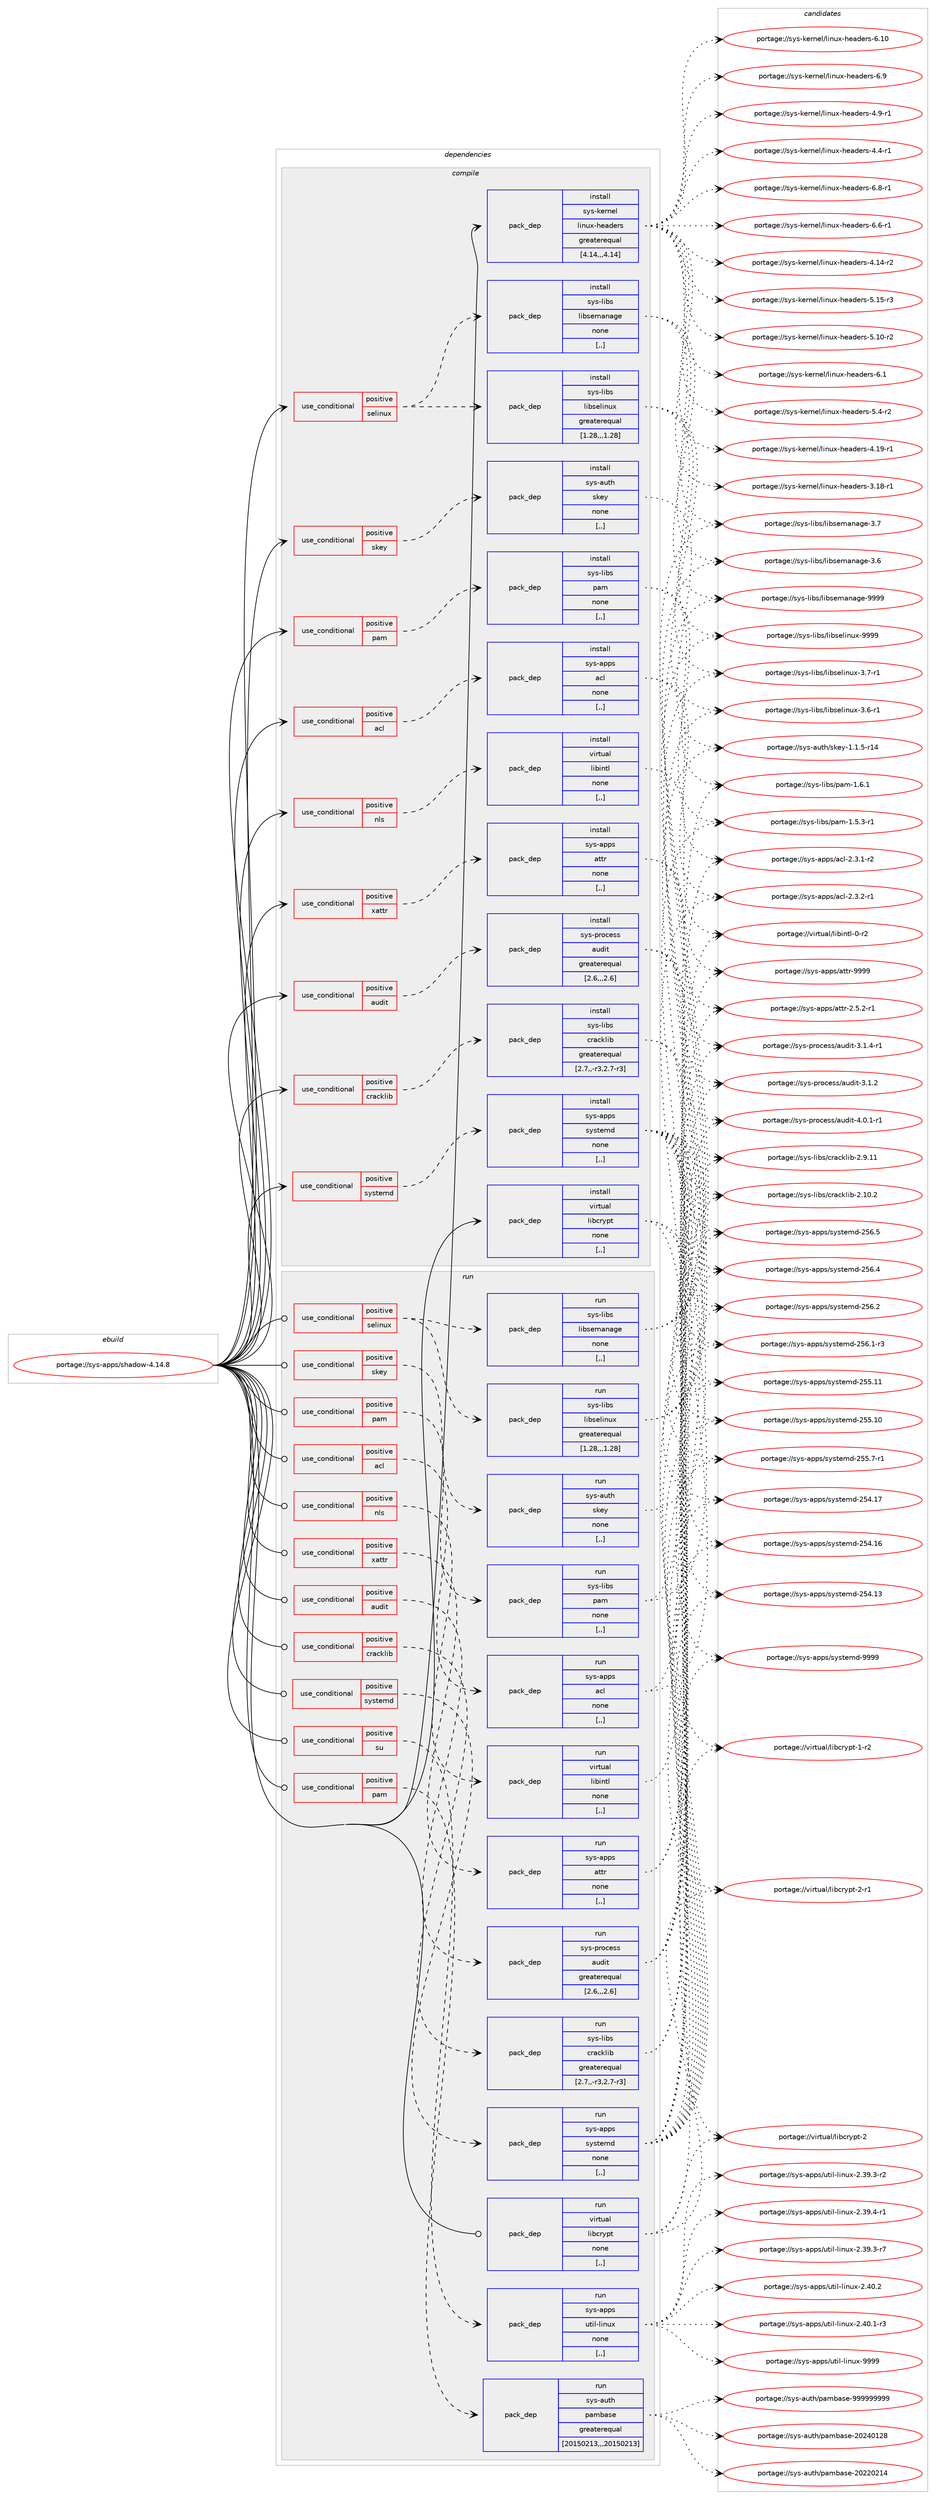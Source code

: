 digraph prolog {

# *************
# Graph options
# *************

newrank=true;
concentrate=true;
compound=true;
graph [rankdir=LR,fontname=Helvetica,fontsize=10,ranksep=1.5];#, ranksep=2.5, nodesep=0.2];
edge  [arrowhead=vee];
node  [fontname=Helvetica,fontsize=10];

# **********
# The ebuild
# **********

subgraph cluster_leftcol {
color=gray;
label=<<i>ebuild</i>>;
id [label="portage://sys-apps/shadow-4.14.8", color=red, width=4, href="../sys-apps/shadow-4.14.8.svg"];
}

# ****************
# The dependencies
# ****************

subgraph cluster_midcol {
color=gray;
label=<<i>dependencies</i>>;
subgraph cluster_compile {
fillcolor="#eeeeee";
style=filled;
label=<<i>compile</i>>;
subgraph cond7159 {
dependency19027 [label=<<TABLE BORDER="0" CELLBORDER="1" CELLSPACING="0" CELLPADDING="4"><TR><TD ROWSPAN="3" CELLPADDING="10">use_conditional</TD></TR><TR><TD>positive</TD></TR><TR><TD>acl</TD></TR></TABLE>>, shape=none, color=red];
subgraph pack11805 {
dependency19028 [label=<<TABLE BORDER="0" CELLBORDER="1" CELLSPACING="0" CELLPADDING="4" WIDTH="220"><TR><TD ROWSPAN="6" CELLPADDING="30">pack_dep</TD></TR><TR><TD WIDTH="110">install</TD></TR><TR><TD>sys-apps</TD></TR><TR><TD>acl</TD></TR><TR><TD>none</TD></TR><TR><TD>[,,]</TD></TR></TABLE>>, shape=none, color=blue];
}
dependency19027:e -> dependency19028:w [weight=20,style="dashed",arrowhead="vee"];
}
id:e -> dependency19027:w [weight=20,style="solid",arrowhead="vee"];
subgraph cond7160 {
dependency19029 [label=<<TABLE BORDER="0" CELLBORDER="1" CELLSPACING="0" CELLPADDING="4"><TR><TD ROWSPAN="3" CELLPADDING="10">use_conditional</TD></TR><TR><TD>positive</TD></TR><TR><TD>audit</TD></TR></TABLE>>, shape=none, color=red];
subgraph pack11806 {
dependency19030 [label=<<TABLE BORDER="0" CELLBORDER="1" CELLSPACING="0" CELLPADDING="4" WIDTH="220"><TR><TD ROWSPAN="6" CELLPADDING="30">pack_dep</TD></TR><TR><TD WIDTH="110">install</TD></TR><TR><TD>sys-process</TD></TR><TR><TD>audit</TD></TR><TR><TD>greaterequal</TD></TR><TR><TD>[2.6,,,2.6]</TD></TR></TABLE>>, shape=none, color=blue];
}
dependency19029:e -> dependency19030:w [weight=20,style="dashed",arrowhead="vee"];
}
id:e -> dependency19029:w [weight=20,style="solid",arrowhead="vee"];
subgraph cond7161 {
dependency19031 [label=<<TABLE BORDER="0" CELLBORDER="1" CELLSPACING="0" CELLPADDING="4"><TR><TD ROWSPAN="3" CELLPADDING="10">use_conditional</TD></TR><TR><TD>positive</TD></TR><TR><TD>cracklib</TD></TR></TABLE>>, shape=none, color=red];
subgraph pack11807 {
dependency19032 [label=<<TABLE BORDER="0" CELLBORDER="1" CELLSPACING="0" CELLPADDING="4" WIDTH="220"><TR><TD ROWSPAN="6" CELLPADDING="30">pack_dep</TD></TR><TR><TD WIDTH="110">install</TD></TR><TR><TD>sys-libs</TD></TR><TR><TD>cracklib</TD></TR><TR><TD>greaterequal</TD></TR><TR><TD>[2.7,,-r3,2.7-r3]</TD></TR></TABLE>>, shape=none, color=blue];
}
dependency19031:e -> dependency19032:w [weight=20,style="dashed",arrowhead="vee"];
}
id:e -> dependency19031:w [weight=20,style="solid",arrowhead="vee"];
subgraph cond7162 {
dependency19033 [label=<<TABLE BORDER="0" CELLBORDER="1" CELLSPACING="0" CELLPADDING="4"><TR><TD ROWSPAN="3" CELLPADDING="10">use_conditional</TD></TR><TR><TD>positive</TD></TR><TR><TD>nls</TD></TR></TABLE>>, shape=none, color=red];
subgraph pack11808 {
dependency19034 [label=<<TABLE BORDER="0" CELLBORDER="1" CELLSPACING="0" CELLPADDING="4" WIDTH="220"><TR><TD ROWSPAN="6" CELLPADDING="30">pack_dep</TD></TR><TR><TD WIDTH="110">install</TD></TR><TR><TD>virtual</TD></TR><TR><TD>libintl</TD></TR><TR><TD>none</TD></TR><TR><TD>[,,]</TD></TR></TABLE>>, shape=none, color=blue];
}
dependency19033:e -> dependency19034:w [weight=20,style="dashed",arrowhead="vee"];
}
id:e -> dependency19033:w [weight=20,style="solid",arrowhead="vee"];
subgraph cond7163 {
dependency19035 [label=<<TABLE BORDER="0" CELLBORDER="1" CELLSPACING="0" CELLPADDING="4"><TR><TD ROWSPAN="3" CELLPADDING="10">use_conditional</TD></TR><TR><TD>positive</TD></TR><TR><TD>pam</TD></TR></TABLE>>, shape=none, color=red];
subgraph pack11809 {
dependency19036 [label=<<TABLE BORDER="0" CELLBORDER="1" CELLSPACING="0" CELLPADDING="4" WIDTH="220"><TR><TD ROWSPAN="6" CELLPADDING="30">pack_dep</TD></TR><TR><TD WIDTH="110">install</TD></TR><TR><TD>sys-libs</TD></TR><TR><TD>pam</TD></TR><TR><TD>none</TD></TR><TR><TD>[,,]</TD></TR></TABLE>>, shape=none, color=blue];
}
dependency19035:e -> dependency19036:w [weight=20,style="dashed",arrowhead="vee"];
}
id:e -> dependency19035:w [weight=20,style="solid",arrowhead="vee"];
subgraph cond7164 {
dependency19037 [label=<<TABLE BORDER="0" CELLBORDER="1" CELLSPACING="0" CELLPADDING="4"><TR><TD ROWSPAN="3" CELLPADDING="10">use_conditional</TD></TR><TR><TD>positive</TD></TR><TR><TD>selinux</TD></TR></TABLE>>, shape=none, color=red];
subgraph pack11810 {
dependency19038 [label=<<TABLE BORDER="0" CELLBORDER="1" CELLSPACING="0" CELLPADDING="4" WIDTH="220"><TR><TD ROWSPAN="6" CELLPADDING="30">pack_dep</TD></TR><TR><TD WIDTH="110">install</TD></TR><TR><TD>sys-libs</TD></TR><TR><TD>libselinux</TD></TR><TR><TD>greaterequal</TD></TR><TR><TD>[1.28,,,1.28]</TD></TR></TABLE>>, shape=none, color=blue];
}
dependency19037:e -> dependency19038:w [weight=20,style="dashed",arrowhead="vee"];
subgraph pack11811 {
dependency19039 [label=<<TABLE BORDER="0" CELLBORDER="1" CELLSPACING="0" CELLPADDING="4" WIDTH="220"><TR><TD ROWSPAN="6" CELLPADDING="30">pack_dep</TD></TR><TR><TD WIDTH="110">install</TD></TR><TR><TD>sys-libs</TD></TR><TR><TD>libsemanage</TD></TR><TR><TD>none</TD></TR><TR><TD>[,,]</TD></TR></TABLE>>, shape=none, color=blue];
}
dependency19037:e -> dependency19039:w [weight=20,style="dashed",arrowhead="vee"];
}
id:e -> dependency19037:w [weight=20,style="solid",arrowhead="vee"];
subgraph cond7165 {
dependency19040 [label=<<TABLE BORDER="0" CELLBORDER="1" CELLSPACING="0" CELLPADDING="4"><TR><TD ROWSPAN="3" CELLPADDING="10">use_conditional</TD></TR><TR><TD>positive</TD></TR><TR><TD>skey</TD></TR></TABLE>>, shape=none, color=red];
subgraph pack11812 {
dependency19041 [label=<<TABLE BORDER="0" CELLBORDER="1" CELLSPACING="0" CELLPADDING="4" WIDTH="220"><TR><TD ROWSPAN="6" CELLPADDING="30">pack_dep</TD></TR><TR><TD WIDTH="110">install</TD></TR><TR><TD>sys-auth</TD></TR><TR><TD>skey</TD></TR><TR><TD>none</TD></TR><TR><TD>[,,]</TD></TR></TABLE>>, shape=none, color=blue];
}
dependency19040:e -> dependency19041:w [weight=20,style="dashed",arrowhead="vee"];
}
id:e -> dependency19040:w [weight=20,style="solid",arrowhead="vee"];
subgraph cond7166 {
dependency19042 [label=<<TABLE BORDER="0" CELLBORDER="1" CELLSPACING="0" CELLPADDING="4"><TR><TD ROWSPAN="3" CELLPADDING="10">use_conditional</TD></TR><TR><TD>positive</TD></TR><TR><TD>systemd</TD></TR></TABLE>>, shape=none, color=red];
subgraph pack11813 {
dependency19043 [label=<<TABLE BORDER="0" CELLBORDER="1" CELLSPACING="0" CELLPADDING="4" WIDTH="220"><TR><TD ROWSPAN="6" CELLPADDING="30">pack_dep</TD></TR><TR><TD WIDTH="110">install</TD></TR><TR><TD>sys-apps</TD></TR><TR><TD>systemd</TD></TR><TR><TD>none</TD></TR><TR><TD>[,,]</TD></TR></TABLE>>, shape=none, color=blue];
}
dependency19042:e -> dependency19043:w [weight=20,style="dashed",arrowhead="vee"];
}
id:e -> dependency19042:w [weight=20,style="solid",arrowhead="vee"];
subgraph cond7167 {
dependency19044 [label=<<TABLE BORDER="0" CELLBORDER="1" CELLSPACING="0" CELLPADDING="4"><TR><TD ROWSPAN="3" CELLPADDING="10">use_conditional</TD></TR><TR><TD>positive</TD></TR><TR><TD>xattr</TD></TR></TABLE>>, shape=none, color=red];
subgraph pack11814 {
dependency19045 [label=<<TABLE BORDER="0" CELLBORDER="1" CELLSPACING="0" CELLPADDING="4" WIDTH="220"><TR><TD ROWSPAN="6" CELLPADDING="30">pack_dep</TD></TR><TR><TD WIDTH="110">install</TD></TR><TR><TD>sys-apps</TD></TR><TR><TD>attr</TD></TR><TR><TD>none</TD></TR><TR><TD>[,,]</TD></TR></TABLE>>, shape=none, color=blue];
}
dependency19044:e -> dependency19045:w [weight=20,style="dashed",arrowhead="vee"];
}
id:e -> dependency19044:w [weight=20,style="solid",arrowhead="vee"];
subgraph pack11815 {
dependency19046 [label=<<TABLE BORDER="0" CELLBORDER="1" CELLSPACING="0" CELLPADDING="4" WIDTH="220"><TR><TD ROWSPAN="6" CELLPADDING="30">pack_dep</TD></TR><TR><TD WIDTH="110">install</TD></TR><TR><TD>sys-kernel</TD></TR><TR><TD>linux-headers</TD></TR><TR><TD>greaterequal</TD></TR><TR><TD>[4.14,,,4.14]</TD></TR></TABLE>>, shape=none, color=blue];
}
id:e -> dependency19046:w [weight=20,style="solid",arrowhead="vee"];
subgraph pack11816 {
dependency19047 [label=<<TABLE BORDER="0" CELLBORDER="1" CELLSPACING="0" CELLPADDING="4" WIDTH="220"><TR><TD ROWSPAN="6" CELLPADDING="30">pack_dep</TD></TR><TR><TD WIDTH="110">install</TD></TR><TR><TD>virtual</TD></TR><TR><TD>libcrypt</TD></TR><TR><TD>none</TD></TR><TR><TD>[,,]</TD></TR></TABLE>>, shape=none, color=blue];
}
id:e -> dependency19047:w [weight=20,style="solid",arrowhead="vee"];
}
subgraph cluster_compileandrun {
fillcolor="#eeeeee";
style=filled;
label=<<i>compile and run</i>>;
}
subgraph cluster_run {
fillcolor="#eeeeee";
style=filled;
label=<<i>run</i>>;
subgraph cond7168 {
dependency19048 [label=<<TABLE BORDER="0" CELLBORDER="1" CELLSPACING="0" CELLPADDING="4"><TR><TD ROWSPAN="3" CELLPADDING="10">use_conditional</TD></TR><TR><TD>positive</TD></TR><TR><TD>acl</TD></TR></TABLE>>, shape=none, color=red];
subgraph pack11817 {
dependency19049 [label=<<TABLE BORDER="0" CELLBORDER="1" CELLSPACING="0" CELLPADDING="4" WIDTH="220"><TR><TD ROWSPAN="6" CELLPADDING="30">pack_dep</TD></TR><TR><TD WIDTH="110">run</TD></TR><TR><TD>sys-apps</TD></TR><TR><TD>acl</TD></TR><TR><TD>none</TD></TR><TR><TD>[,,]</TD></TR></TABLE>>, shape=none, color=blue];
}
dependency19048:e -> dependency19049:w [weight=20,style="dashed",arrowhead="vee"];
}
id:e -> dependency19048:w [weight=20,style="solid",arrowhead="odot"];
subgraph cond7169 {
dependency19050 [label=<<TABLE BORDER="0" CELLBORDER="1" CELLSPACING="0" CELLPADDING="4"><TR><TD ROWSPAN="3" CELLPADDING="10">use_conditional</TD></TR><TR><TD>positive</TD></TR><TR><TD>audit</TD></TR></TABLE>>, shape=none, color=red];
subgraph pack11818 {
dependency19051 [label=<<TABLE BORDER="0" CELLBORDER="1" CELLSPACING="0" CELLPADDING="4" WIDTH="220"><TR><TD ROWSPAN="6" CELLPADDING="30">pack_dep</TD></TR><TR><TD WIDTH="110">run</TD></TR><TR><TD>sys-process</TD></TR><TR><TD>audit</TD></TR><TR><TD>greaterequal</TD></TR><TR><TD>[2.6,,,2.6]</TD></TR></TABLE>>, shape=none, color=blue];
}
dependency19050:e -> dependency19051:w [weight=20,style="dashed",arrowhead="vee"];
}
id:e -> dependency19050:w [weight=20,style="solid",arrowhead="odot"];
subgraph cond7170 {
dependency19052 [label=<<TABLE BORDER="0" CELLBORDER="1" CELLSPACING="0" CELLPADDING="4"><TR><TD ROWSPAN="3" CELLPADDING="10">use_conditional</TD></TR><TR><TD>positive</TD></TR><TR><TD>cracklib</TD></TR></TABLE>>, shape=none, color=red];
subgraph pack11819 {
dependency19053 [label=<<TABLE BORDER="0" CELLBORDER="1" CELLSPACING="0" CELLPADDING="4" WIDTH="220"><TR><TD ROWSPAN="6" CELLPADDING="30">pack_dep</TD></TR><TR><TD WIDTH="110">run</TD></TR><TR><TD>sys-libs</TD></TR><TR><TD>cracklib</TD></TR><TR><TD>greaterequal</TD></TR><TR><TD>[2.7,,-r3,2.7-r3]</TD></TR></TABLE>>, shape=none, color=blue];
}
dependency19052:e -> dependency19053:w [weight=20,style="dashed",arrowhead="vee"];
}
id:e -> dependency19052:w [weight=20,style="solid",arrowhead="odot"];
subgraph cond7171 {
dependency19054 [label=<<TABLE BORDER="0" CELLBORDER="1" CELLSPACING="0" CELLPADDING="4"><TR><TD ROWSPAN="3" CELLPADDING="10">use_conditional</TD></TR><TR><TD>positive</TD></TR><TR><TD>nls</TD></TR></TABLE>>, shape=none, color=red];
subgraph pack11820 {
dependency19055 [label=<<TABLE BORDER="0" CELLBORDER="1" CELLSPACING="0" CELLPADDING="4" WIDTH="220"><TR><TD ROWSPAN="6" CELLPADDING="30">pack_dep</TD></TR><TR><TD WIDTH="110">run</TD></TR><TR><TD>virtual</TD></TR><TR><TD>libintl</TD></TR><TR><TD>none</TD></TR><TR><TD>[,,]</TD></TR></TABLE>>, shape=none, color=blue];
}
dependency19054:e -> dependency19055:w [weight=20,style="dashed",arrowhead="vee"];
}
id:e -> dependency19054:w [weight=20,style="solid",arrowhead="odot"];
subgraph cond7172 {
dependency19056 [label=<<TABLE BORDER="0" CELLBORDER="1" CELLSPACING="0" CELLPADDING="4"><TR><TD ROWSPAN="3" CELLPADDING="10">use_conditional</TD></TR><TR><TD>positive</TD></TR><TR><TD>pam</TD></TR></TABLE>>, shape=none, color=red];
subgraph pack11821 {
dependency19057 [label=<<TABLE BORDER="0" CELLBORDER="1" CELLSPACING="0" CELLPADDING="4" WIDTH="220"><TR><TD ROWSPAN="6" CELLPADDING="30">pack_dep</TD></TR><TR><TD WIDTH="110">run</TD></TR><TR><TD>sys-auth</TD></TR><TR><TD>pambase</TD></TR><TR><TD>greaterequal</TD></TR><TR><TD>[20150213,,,20150213]</TD></TR></TABLE>>, shape=none, color=blue];
}
dependency19056:e -> dependency19057:w [weight=20,style="dashed",arrowhead="vee"];
}
id:e -> dependency19056:w [weight=20,style="solid",arrowhead="odot"];
subgraph cond7173 {
dependency19058 [label=<<TABLE BORDER="0" CELLBORDER="1" CELLSPACING="0" CELLPADDING="4"><TR><TD ROWSPAN="3" CELLPADDING="10">use_conditional</TD></TR><TR><TD>positive</TD></TR><TR><TD>pam</TD></TR></TABLE>>, shape=none, color=red];
subgraph pack11822 {
dependency19059 [label=<<TABLE BORDER="0" CELLBORDER="1" CELLSPACING="0" CELLPADDING="4" WIDTH="220"><TR><TD ROWSPAN="6" CELLPADDING="30">pack_dep</TD></TR><TR><TD WIDTH="110">run</TD></TR><TR><TD>sys-libs</TD></TR><TR><TD>pam</TD></TR><TR><TD>none</TD></TR><TR><TD>[,,]</TD></TR></TABLE>>, shape=none, color=blue];
}
dependency19058:e -> dependency19059:w [weight=20,style="dashed",arrowhead="vee"];
}
id:e -> dependency19058:w [weight=20,style="solid",arrowhead="odot"];
subgraph cond7174 {
dependency19060 [label=<<TABLE BORDER="0" CELLBORDER="1" CELLSPACING="0" CELLPADDING="4"><TR><TD ROWSPAN="3" CELLPADDING="10">use_conditional</TD></TR><TR><TD>positive</TD></TR><TR><TD>selinux</TD></TR></TABLE>>, shape=none, color=red];
subgraph pack11823 {
dependency19061 [label=<<TABLE BORDER="0" CELLBORDER="1" CELLSPACING="0" CELLPADDING="4" WIDTH="220"><TR><TD ROWSPAN="6" CELLPADDING="30">pack_dep</TD></TR><TR><TD WIDTH="110">run</TD></TR><TR><TD>sys-libs</TD></TR><TR><TD>libselinux</TD></TR><TR><TD>greaterequal</TD></TR><TR><TD>[1.28,,,1.28]</TD></TR></TABLE>>, shape=none, color=blue];
}
dependency19060:e -> dependency19061:w [weight=20,style="dashed",arrowhead="vee"];
subgraph pack11824 {
dependency19062 [label=<<TABLE BORDER="0" CELLBORDER="1" CELLSPACING="0" CELLPADDING="4" WIDTH="220"><TR><TD ROWSPAN="6" CELLPADDING="30">pack_dep</TD></TR><TR><TD WIDTH="110">run</TD></TR><TR><TD>sys-libs</TD></TR><TR><TD>libsemanage</TD></TR><TR><TD>none</TD></TR><TR><TD>[,,]</TD></TR></TABLE>>, shape=none, color=blue];
}
dependency19060:e -> dependency19062:w [weight=20,style="dashed",arrowhead="vee"];
}
id:e -> dependency19060:w [weight=20,style="solid",arrowhead="odot"];
subgraph cond7175 {
dependency19063 [label=<<TABLE BORDER="0" CELLBORDER="1" CELLSPACING="0" CELLPADDING="4"><TR><TD ROWSPAN="3" CELLPADDING="10">use_conditional</TD></TR><TR><TD>positive</TD></TR><TR><TD>skey</TD></TR></TABLE>>, shape=none, color=red];
subgraph pack11825 {
dependency19064 [label=<<TABLE BORDER="0" CELLBORDER="1" CELLSPACING="0" CELLPADDING="4" WIDTH="220"><TR><TD ROWSPAN="6" CELLPADDING="30">pack_dep</TD></TR><TR><TD WIDTH="110">run</TD></TR><TR><TD>sys-auth</TD></TR><TR><TD>skey</TD></TR><TR><TD>none</TD></TR><TR><TD>[,,]</TD></TR></TABLE>>, shape=none, color=blue];
}
dependency19063:e -> dependency19064:w [weight=20,style="dashed",arrowhead="vee"];
}
id:e -> dependency19063:w [weight=20,style="solid",arrowhead="odot"];
subgraph cond7176 {
dependency19065 [label=<<TABLE BORDER="0" CELLBORDER="1" CELLSPACING="0" CELLPADDING="4"><TR><TD ROWSPAN="3" CELLPADDING="10">use_conditional</TD></TR><TR><TD>positive</TD></TR><TR><TD>su</TD></TR></TABLE>>, shape=none, color=red];
subgraph pack11826 {
dependency19066 [label=<<TABLE BORDER="0" CELLBORDER="1" CELLSPACING="0" CELLPADDING="4" WIDTH="220"><TR><TD ROWSPAN="6" CELLPADDING="30">pack_dep</TD></TR><TR><TD WIDTH="110">run</TD></TR><TR><TD>sys-apps</TD></TR><TR><TD>util-linux</TD></TR><TR><TD>none</TD></TR><TR><TD>[,,]</TD></TR></TABLE>>, shape=none, color=blue];
}
dependency19065:e -> dependency19066:w [weight=20,style="dashed",arrowhead="vee"];
}
id:e -> dependency19065:w [weight=20,style="solid",arrowhead="odot"];
subgraph cond7177 {
dependency19067 [label=<<TABLE BORDER="0" CELLBORDER="1" CELLSPACING="0" CELLPADDING="4"><TR><TD ROWSPAN="3" CELLPADDING="10">use_conditional</TD></TR><TR><TD>positive</TD></TR><TR><TD>systemd</TD></TR></TABLE>>, shape=none, color=red];
subgraph pack11827 {
dependency19068 [label=<<TABLE BORDER="0" CELLBORDER="1" CELLSPACING="0" CELLPADDING="4" WIDTH="220"><TR><TD ROWSPAN="6" CELLPADDING="30">pack_dep</TD></TR><TR><TD WIDTH="110">run</TD></TR><TR><TD>sys-apps</TD></TR><TR><TD>systemd</TD></TR><TR><TD>none</TD></TR><TR><TD>[,,]</TD></TR></TABLE>>, shape=none, color=blue];
}
dependency19067:e -> dependency19068:w [weight=20,style="dashed",arrowhead="vee"];
}
id:e -> dependency19067:w [weight=20,style="solid",arrowhead="odot"];
subgraph cond7178 {
dependency19069 [label=<<TABLE BORDER="0" CELLBORDER="1" CELLSPACING="0" CELLPADDING="4"><TR><TD ROWSPAN="3" CELLPADDING="10">use_conditional</TD></TR><TR><TD>positive</TD></TR><TR><TD>xattr</TD></TR></TABLE>>, shape=none, color=red];
subgraph pack11828 {
dependency19070 [label=<<TABLE BORDER="0" CELLBORDER="1" CELLSPACING="0" CELLPADDING="4" WIDTH="220"><TR><TD ROWSPAN="6" CELLPADDING="30">pack_dep</TD></TR><TR><TD WIDTH="110">run</TD></TR><TR><TD>sys-apps</TD></TR><TR><TD>attr</TD></TR><TR><TD>none</TD></TR><TR><TD>[,,]</TD></TR></TABLE>>, shape=none, color=blue];
}
dependency19069:e -> dependency19070:w [weight=20,style="dashed",arrowhead="vee"];
}
id:e -> dependency19069:w [weight=20,style="solid",arrowhead="odot"];
subgraph pack11829 {
dependency19071 [label=<<TABLE BORDER="0" CELLBORDER="1" CELLSPACING="0" CELLPADDING="4" WIDTH="220"><TR><TD ROWSPAN="6" CELLPADDING="30">pack_dep</TD></TR><TR><TD WIDTH="110">run</TD></TR><TR><TD>virtual</TD></TR><TR><TD>libcrypt</TD></TR><TR><TD>none</TD></TR><TR><TD>[,,]</TD></TR></TABLE>>, shape=none, color=blue];
}
id:e -> dependency19071:w [weight=20,style="solid",arrowhead="odot"];
}
}

# **************
# The candidates
# **************

subgraph cluster_choices {
rank=same;
color=gray;
label=<<i>candidates</i>>;

subgraph choice11805 {
color=black;
nodesep=1;
choice11512111545971121121154797991084550465146504511449 [label="portage://sys-apps/acl-2.3.2-r1", color=red, width=4,href="../sys-apps/acl-2.3.2-r1.svg"];
choice11512111545971121121154797991084550465146494511450 [label="portage://sys-apps/acl-2.3.1-r2", color=red, width=4,href="../sys-apps/acl-2.3.1-r2.svg"];
dependency19028:e -> choice11512111545971121121154797991084550465146504511449:w [style=dotted,weight="100"];
dependency19028:e -> choice11512111545971121121154797991084550465146494511450:w [style=dotted,weight="100"];
}
subgraph choice11806 {
color=black;
nodesep=1;
choice115121115451121141119910111511547971171001051164552464846494511449 [label="portage://sys-process/audit-4.0.1-r1", color=red, width=4,href="../sys-process/audit-4.0.1-r1.svg"];
choice115121115451121141119910111511547971171001051164551464946524511449 [label="portage://sys-process/audit-3.1.4-r1", color=red, width=4,href="../sys-process/audit-3.1.4-r1.svg"];
choice11512111545112114111991011151154797117100105116455146494650 [label="portage://sys-process/audit-3.1.2", color=red, width=4,href="../sys-process/audit-3.1.2.svg"];
dependency19030:e -> choice115121115451121141119910111511547971171001051164552464846494511449:w [style=dotted,weight="100"];
dependency19030:e -> choice115121115451121141119910111511547971171001051164551464946524511449:w [style=dotted,weight="100"];
dependency19030:e -> choice11512111545112114111991011151154797117100105116455146494650:w [style=dotted,weight="100"];
}
subgraph choice11807 {
color=black;
nodesep=1;
choice1151211154510810598115479911497991071081059845504649484650 [label="portage://sys-libs/cracklib-2.10.2", color=red, width=4,href="../sys-libs/cracklib-2.10.2.svg"];
choice1151211154510810598115479911497991071081059845504657464949 [label="portage://sys-libs/cracklib-2.9.11", color=red, width=4,href="../sys-libs/cracklib-2.9.11.svg"];
dependency19032:e -> choice1151211154510810598115479911497991071081059845504649484650:w [style=dotted,weight="100"];
dependency19032:e -> choice1151211154510810598115479911497991071081059845504657464949:w [style=dotted,weight="100"];
}
subgraph choice11808 {
color=black;
nodesep=1;
choice11810511411611797108471081059810511011610845484511450 [label="portage://virtual/libintl-0-r2", color=red, width=4,href="../virtual/libintl-0-r2.svg"];
dependency19034:e -> choice11810511411611797108471081059810511011610845484511450:w [style=dotted,weight="100"];
}
subgraph choice11809 {
color=black;
nodesep=1;
choice11512111545108105981154711297109454946544649 [label="portage://sys-libs/pam-1.6.1", color=red, width=4,href="../sys-libs/pam-1.6.1.svg"];
choice115121115451081059811547112971094549465346514511449 [label="portage://sys-libs/pam-1.5.3-r1", color=red, width=4,href="../sys-libs/pam-1.5.3-r1.svg"];
dependency19036:e -> choice11512111545108105981154711297109454946544649:w [style=dotted,weight="100"];
dependency19036:e -> choice115121115451081059811547112971094549465346514511449:w [style=dotted,weight="100"];
}
subgraph choice11810 {
color=black;
nodesep=1;
choice115121115451081059811547108105981151011081051101171204557575757 [label="portage://sys-libs/libselinux-9999", color=red, width=4,href="../sys-libs/libselinux-9999.svg"];
choice11512111545108105981154710810598115101108105110117120455146554511449 [label="portage://sys-libs/libselinux-3.7-r1", color=red, width=4,href="../sys-libs/libselinux-3.7-r1.svg"];
choice11512111545108105981154710810598115101108105110117120455146544511449 [label="portage://sys-libs/libselinux-3.6-r1", color=red, width=4,href="../sys-libs/libselinux-3.6-r1.svg"];
dependency19038:e -> choice115121115451081059811547108105981151011081051101171204557575757:w [style=dotted,weight="100"];
dependency19038:e -> choice11512111545108105981154710810598115101108105110117120455146554511449:w [style=dotted,weight="100"];
dependency19038:e -> choice11512111545108105981154710810598115101108105110117120455146544511449:w [style=dotted,weight="100"];
}
subgraph choice11811 {
color=black;
nodesep=1;
choice1151211154510810598115471081059811510110997110971031014557575757 [label="portage://sys-libs/libsemanage-9999", color=red, width=4,href="../sys-libs/libsemanage-9999.svg"];
choice11512111545108105981154710810598115101109971109710310145514655 [label="portage://sys-libs/libsemanage-3.7", color=red, width=4,href="../sys-libs/libsemanage-3.7.svg"];
choice11512111545108105981154710810598115101109971109710310145514654 [label="portage://sys-libs/libsemanage-3.6", color=red, width=4,href="../sys-libs/libsemanage-3.6.svg"];
dependency19039:e -> choice1151211154510810598115471081059811510110997110971031014557575757:w [style=dotted,weight="100"];
dependency19039:e -> choice11512111545108105981154710810598115101109971109710310145514655:w [style=dotted,weight="100"];
dependency19039:e -> choice11512111545108105981154710810598115101109971109710310145514654:w [style=dotted,weight="100"];
}
subgraph choice11812 {
color=black;
nodesep=1;
choice115121115459711711610447115107101121454946494653451144952 [label="portage://sys-auth/skey-1.1.5-r14", color=red, width=4,href="../sys-auth/skey-1.1.5-r14.svg"];
dependency19041:e -> choice115121115459711711610447115107101121454946494653451144952:w [style=dotted,weight="100"];
}
subgraph choice11813 {
color=black;
nodesep=1;
choice1151211154597112112115471151211151161011091004557575757 [label="portage://sys-apps/systemd-9999", color=red, width=4,href="../sys-apps/systemd-9999.svg"];
choice115121115459711211211547115121115116101109100455053544653 [label="portage://sys-apps/systemd-256.5", color=red, width=4,href="../sys-apps/systemd-256.5.svg"];
choice115121115459711211211547115121115116101109100455053544652 [label="portage://sys-apps/systemd-256.4", color=red, width=4,href="../sys-apps/systemd-256.4.svg"];
choice115121115459711211211547115121115116101109100455053544650 [label="portage://sys-apps/systemd-256.2", color=red, width=4,href="../sys-apps/systemd-256.2.svg"];
choice1151211154597112112115471151211151161011091004550535446494511451 [label="portage://sys-apps/systemd-256.1-r3", color=red, width=4,href="../sys-apps/systemd-256.1-r3.svg"];
choice11512111545971121121154711512111511610110910045505353464949 [label="portage://sys-apps/systemd-255.11", color=red, width=4,href="../sys-apps/systemd-255.11.svg"];
choice11512111545971121121154711512111511610110910045505353464948 [label="portage://sys-apps/systemd-255.10", color=red, width=4,href="../sys-apps/systemd-255.10.svg"];
choice1151211154597112112115471151211151161011091004550535346554511449 [label="portage://sys-apps/systemd-255.7-r1", color=red, width=4,href="../sys-apps/systemd-255.7-r1.svg"];
choice11512111545971121121154711512111511610110910045505352464955 [label="portage://sys-apps/systemd-254.17", color=red, width=4,href="../sys-apps/systemd-254.17.svg"];
choice11512111545971121121154711512111511610110910045505352464954 [label="portage://sys-apps/systemd-254.16", color=red, width=4,href="../sys-apps/systemd-254.16.svg"];
choice11512111545971121121154711512111511610110910045505352464951 [label="portage://sys-apps/systemd-254.13", color=red, width=4,href="../sys-apps/systemd-254.13.svg"];
dependency19043:e -> choice1151211154597112112115471151211151161011091004557575757:w [style=dotted,weight="100"];
dependency19043:e -> choice115121115459711211211547115121115116101109100455053544653:w [style=dotted,weight="100"];
dependency19043:e -> choice115121115459711211211547115121115116101109100455053544652:w [style=dotted,weight="100"];
dependency19043:e -> choice115121115459711211211547115121115116101109100455053544650:w [style=dotted,weight="100"];
dependency19043:e -> choice1151211154597112112115471151211151161011091004550535446494511451:w [style=dotted,weight="100"];
dependency19043:e -> choice11512111545971121121154711512111511610110910045505353464949:w [style=dotted,weight="100"];
dependency19043:e -> choice11512111545971121121154711512111511610110910045505353464948:w [style=dotted,weight="100"];
dependency19043:e -> choice1151211154597112112115471151211151161011091004550535346554511449:w [style=dotted,weight="100"];
dependency19043:e -> choice11512111545971121121154711512111511610110910045505352464955:w [style=dotted,weight="100"];
dependency19043:e -> choice11512111545971121121154711512111511610110910045505352464954:w [style=dotted,weight="100"];
dependency19043:e -> choice11512111545971121121154711512111511610110910045505352464951:w [style=dotted,weight="100"];
}
subgraph choice11814 {
color=black;
nodesep=1;
choice115121115459711211211547971161161144557575757 [label="portage://sys-apps/attr-9999", color=red, width=4,href="../sys-apps/attr-9999.svg"];
choice115121115459711211211547971161161144550465346504511449 [label="portage://sys-apps/attr-2.5.2-r1", color=red, width=4,href="../sys-apps/attr-2.5.2-r1.svg"];
dependency19045:e -> choice115121115459711211211547971161161144557575757:w [style=dotted,weight="100"];
dependency19045:e -> choice115121115459711211211547971161161144550465346504511449:w [style=dotted,weight="100"];
}
subgraph choice11815 {
color=black;
nodesep=1;
choice115121115451071011141101011084710810511011712045104101971001011141154554464948 [label="portage://sys-kernel/linux-headers-6.10", color=red, width=4,href="../sys-kernel/linux-headers-6.10.svg"];
choice1151211154510710111411010110847108105110117120451041019710010111411545544657 [label="portage://sys-kernel/linux-headers-6.9", color=red, width=4,href="../sys-kernel/linux-headers-6.9.svg"];
choice11512111545107101114110101108471081051101171204510410197100101114115455446564511449 [label="portage://sys-kernel/linux-headers-6.8-r1", color=red, width=4,href="../sys-kernel/linux-headers-6.8-r1.svg"];
choice11512111545107101114110101108471081051101171204510410197100101114115455446544511449 [label="portage://sys-kernel/linux-headers-6.6-r1", color=red, width=4,href="../sys-kernel/linux-headers-6.6-r1.svg"];
choice1151211154510710111411010110847108105110117120451041019710010111411545544649 [label="portage://sys-kernel/linux-headers-6.1", color=red, width=4,href="../sys-kernel/linux-headers-6.1.svg"];
choice1151211154510710111411010110847108105110117120451041019710010111411545534649534511451 [label="portage://sys-kernel/linux-headers-5.15-r3", color=red, width=4,href="../sys-kernel/linux-headers-5.15-r3.svg"];
choice1151211154510710111411010110847108105110117120451041019710010111411545534649484511450 [label="portage://sys-kernel/linux-headers-5.10-r2", color=red, width=4,href="../sys-kernel/linux-headers-5.10-r2.svg"];
choice11512111545107101114110101108471081051101171204510410197100101114115455346524511450 [label="portage://sys-kernel/linux-headers-5.4-r2", color=red, width=4,href="../sys-kernel/linux-headers-5.4-r2.svg"];
choice1151211154510710111411010110847108105110117120451041019710010111411545524649574511449 [label="portage://sys-kernel/linux-headers-4.19-r1", color=red, width=4,href="../sys-kernel/linux-headers-4.19-r1.svg"];
choice1151211154510710111411010110847108105110117120451041019710010111411545524649524511450 [label="portage://sys-kernel/linux-headers-4.14-r2", color=red, width=4,href="../sys-kernel/linux-headers-4.14-r2.svg"];
choice11512111545107101114110101108471081051101171204510410197100101114115455246574511449 [label="portage://sys-kernel/linux-headers-4.9-r1", color=red, width=4,href="../sys-kernel/linux-headers-4.9-r1.svg"];
choice11512111545107101114110101108471081051101171204510410197100101114115455246524511449 [label="portage://sys-kernel/linux-headers-4.4-r1", color=red, width=4,href="../sys-kernel/linux-headers-4.4-r1.svg"];
choice1151211154510710111411010110847108105110117120451041019710010111411545514649564511449 [label="portage://sys-kernel/linux-headers-3.18-r1", color=red, width=4,href="../sys-kernel/linux-headers-3.18-r1.svg"];
dependency19046:e -> choice115121115451071011141101011084710810511011712045104101971001011141154554464948:w [style=dotted,weight="100"];
dependency19046:e -> choice1151211154510710111411010110847108105110117120451041019710010111411545544657:w [style=dotted,weight="100"];
dependency19046:e -> choice11512111545107101114110101108471081051101171204510410197100101114115455446564511449:w [style=dotted,weight="100"];
dependency19046:e -> choice11512111545107101114110101108471081051101171204510410197100101114115455446544511449:w [style=dotted,weight="100"];
dependency19046:e -> choice1151211154510710111411010110847108105110117120451041019710010111411545544649:w [style=dotted,weight="100"];
dependency19046:e -> choice1151211154510710111411010110847108105110117120451041019710010111411545534649534511451:w [style=dotted,weight="100"];
dependency19046:e -> choice1151211154510710111411010110847108105110117120451041019710010111411545534649484511450:w [style=dotted,weight="100"];
dependency19046:e -> choice11512111545107101114110101108471081051101171204510410197100101114115455346524511450:w [style=dotted,weight="100"];
dependency19046:e -> choice1151211154510710111411010110847108105110117120451041019710010111411545524649574511449:w [style=dotted,weight="100"];
dependency19046:e -> choice1151211154510710111411010110847108105110117120451041019710010111411545524649524511450:w [style=dotted,weight="100"];
dependency19046:e -> choice11512111545107101114110101108471081051101171204510410197100101114115455246574511449:w [style=dotted,weight="100"];
dependency19046:e -> choice11512111545107101114110101108471081051101171204510410197100101114115455246524511449:w [style=dotted,weight="100"];
dependency19046:e -> choice1151211154510710111411010110847108105110117120451041019710010111411545514649564511449:w [style=dotted,weight="100"];
}
subgraph choice11816 {
color=black;
nodesep=1;
choice1181051141161179710847108105989911412111211645504511449 [label="portage://virtual/libcrypt-2-r1", color=red, width=4,href="../virtual/libcrypt-2-r1.svg"];
choice118105114116117971084710810598991141211121164550 [label="portage://virtual/libcrypt-2", color=red, width=4,href="../virtual/libcrypt-2.svg"];
choice1181051141161179710847108105989911412111211645494511450 [label="portage://virtual/libcrypt-1-r2", color=red, width=4,href="../virtual/libcrypt-1-r2.svg"];
dependency19047:e -> choice1181051141161179710847108105989911412111211645504511449:w [style=dotted,weight="100"];
dependency19047:e -> choice118105114116117971084710810598991141211121164550:w [style=dotted,weight="100"];
dependency19047:e -> choice1181051141161179710847108105989911412111211645494511450:w [style=dotted,weight="100"];
}
subgraph choice11817 {
color=black;
nodesep=1;
choice11512111545971121121154797991084550465146504511449 [label="portage://sys-apps/acl-2.3.2-r1", color=red, width=4,href="../sys-apps/acl-2.3.2-r1.svg"];
choice11512111545971121121154797991084550465146494511450 [label="portage://sys-apps/acl-2.3.1-r2", color=red, width=4,href="../sys-apps/acl-2.3.1-r2.svg"];
dependency19049:e -> choice11512111545971121121154797991084550465146504511449:w [style=dotted,weight="100"];
dependency19049:e -> choice11512111545971121121154797991084550465146494511450:w [style=dotted,weight="100"];
}
subgraph choice11818 {
color=black;
nodesep=1;
choice115121115451121141119910111511547971171001051164552464846494511449 [label="portage://sys-process/audit-4.0.1-r1", color=red, width=4,href="../sys-process/audit-4.0.1-r1.svg"];
choice115121115451121141119910111511547971171001051164551464946524511449 [label="portage://sys-process/audit-3.1.4-r1", color=red, width=4,href="../sys-process/audit-3.1.4-r1.svg"];
choice11512111545112114111991011151154797117100105116455146494650 [label="portage://sys-process/audit-3.1.2", color=red, width=4,href="../sys-process/audit-3.1.2.svg"];
dependency19051:e -> choice115121115451121141119910111511547971171001051164552464846494511449:w [style=dotted,weight="100"];
dependency19051:e -> choice115121115451121141119910111511547971171001051164551464946524511449:w [style=dotted,weight="100"];
dependency19051:e -> choice11512111545112114111991011151154797117100105116455146494650:w [style=dotted,weight="100"];
}
subgraph choice11819 {
color=black;
nodesep=1;
choice1151211154510810598115479911497991071081059845504649484650 [label="portage://sys-libs/cracklib-2.10.2", color=red, width=4,href="../sys-libs/cracklib-2.10.2.svg"];
choice1151211154510810598115479911497991071081059845504657464949 [label="portage://sys-libs/cracklib-2.9.11", color=red, width=4,href="../sys-libs/cracklib-2.9.11.svg"];
dependency19053:e -> choice1151211154510810598115479911497991071081059845504649484650:w [style=dotted,weight="100"];
dependency19053:e -> choice1151211154510810598115479911497991071081059845504657464949:w [style=dotted,weight="100"];
}
subgraph choice11820 {
color=black;
nodesep=1;
choice11810511411611797108471081059810511011610845484511450 [label="portage://virtual/libintl-0-r2", color=red, width=4,href="../virtual/libintl-0-r2.svg"];
dependency19055:e -> choice11810511411611797108471081059810511011610845484511450:w [style=dotted,weight="100"];
}
subgraph choice11821 {
color=black;
nodesep=1;
choice11512111545971171161044711297109989711510145575757575757575757 [label="portage://sys-auth/pambase-999999999", color=red, width=4,href="../sys-auth/pambase-999999999.svg"];
choice115121115459711711610447112971099897115101455048505248495056 [label="portage://sys-auth/pambase-20240128", color=red, width=4,href="../sys-auth/pambase-20240128.svg"];
choice115121115459711711610447112971099897115101455048505048504952 [label="portage://sys-auth/pambase-20220214", color=red, width=4,href="../sys-auth/pambase-20220214.svg"];
dependency19057:e -> choice11512111545971171161044711297109989711510145575757575757575757:w [style=dotted,weight="100"];
dependency19057:e -> choice115121115459711711610447112971099897115101455048505248495056:w [style=dotted,weight="100"];
dependency19057:e -> choice115121115459711711610447112971099897115101455048505048504952:w [style=dotted,weight="100"];
}
subgraph choice11822 {
color=black;
nodesep=1;
choice11512111545108105981154711297109454946544649 [label="portage://sys-libs/pam-1.6.1", color=red, width=4,href="../sys-libs/pam-1.6.1.svg"];
choice115121115451081059811547112971094549465346514511449 [label="portage://sys-libs/pam-1.5.3-r1", color=red, width=4,href="../sys-libs/pam-1.5.3-r1.svg"];
dependency19059:e -> choice11512111545108105981154711297109454946544649:w [style=dotted,weight="100"];
dependency19059:e -> choice115121115451081059811547112971094549465346514511449:w [style=dotted,weight="100"];
}
subgraph choice11823 {
color=black;
nodesep=1;
choice115121115451081059811547108105981151011081051101171204557575757 [label="portage://sys-libs/libselinux-9999", color=red, width=4,href="../sys-libs/libselinux-9999.svg"];
choice11512111545108105981154710810598115101108105110117120455146554511449 [label="portage://sys-libs/libselinux-3.7-r1", color=red, width=4,href="../sys-libs/libselinux-3.7-r1.svg"];
choice11512111545108105981154710810598115101108105110117120455146544511449 [label="portage://sys-libs/libselinux-3.6-r1", color=red, width=4,href="../sys-libs/libselinux-3.6-r1.svg"];
dependency19061:e -> choice115121115451081059811547108105981151011081051101171204557575757:w [style=dotted,weight="100"];
dependency19061:e -> choice11512111545108105981154710810598115101108105110117120455146554511449:w [style=dotted,weight="100"];
dependency19061:e -> choice11512111545108105981154710810598115101108105110117120455146544511449:w [style=dotted,weight="100"];
}
subgraph choice11824 {
color=black;
nodesep=1;
choice1151211154510810598115471081059811510110997110971031014557575757 [label="portage://sys-libs/libsemanage-9999", color=red, width=4,href="../sys-libs/libsemanage-9999.svg"];
choice11512111545108105981154710810598115101109971109710310145514655 [label="portage://sys-libs/libsemanage-3.7", color=red, width=4,href="../sys-libs/libsemanage-3.7.svg"];
choice11512111545108105981154710810598115101109971109710310145514654 [label="portage://sys-libs/libsemanage-3.6", color=red, width=4,href="../sys-libs/libsemanage-3.6.svg"];
dependency19062:e -> choice1151211154510810598115471081059811510110997110971031014557575757:w [style=dotted,weight="100"];
dependency19062:e -> choice11512111545108105981154710810598115101109971109710310145514655:w [style=dotted,weight="100"];
dependency19062:e -> choice11512111545108105981154710810598115101109971109710310145514654:w [style=dotted,weight="100"];
}
subgraph choice11825 {
color=black;
nodesep=1;
choice115121115459711711610447115107101121454946494653451144952 [label="portage://sys-auth/skey-1.1.5-r14", color=red, width=4,href="../sys-auth/skey-1.1.5-r14.svg"];
dependency19064:e -> choice115121115459711711610447115107101121454946494653451144952:w [style=dotted,weight="100"];
}
subgraph choice11826 {
color=black;
nodesep=1;
choice115121115459711211211547117116105108451081051101171204557575757 [label="portage://sys-apps/util-linux-9999", color=red, width=4,href="../sys-apps/util-linux-9999.svg"];
choice1151211154597112112115471171161051084510810511011712045504652484650 [label="portage://sys-apps/util-linux-2.40.2", color=red, width=4,href="../sys-apps/util-linux-2.40.2.svg"];
choice11512111545971121121154711711610510845108105110117120455046524846494511451 [label="portage://sys-apps/util-linux-2.40.1-r3", color=red, width=4,href="../sys-apps/util-linux-2.40.1-r3.svg"];
choice11512111545971121121154711711610510845108105110117120455046515746524511449 [label="portage://sys-apps/util-linux-2.39.4-r1", color=red, width=4,href="../sys-apps/util-linux-2.39.4-r1.svg"];
choice11512111545971121121154711711610510845108105110117120455046515746514511455 [label="portage://sys-apps/util-linux-2.39.3-r7", color=red, width=4,href="../sys-apps/util-linux-2.39.3-r7.svg"];
choice11512111545971121121154711711610510845108105110117120455046515746514511450 [label="portage://sys-apps/util-linux-2.39.3-r2", color=red, width=4,href="../sys-apps/util-linux-2.39.3-r2.svg"];
dependency19066:e -> choice115121115459711211211547117116105108451081051101171204557575757:w [style=dotted,weight="100"];
dependency19066:e -> choice1151211154597112112115471171161051084510810511011712045504652484650:w [style=dotted,weight="100"];
dependency19066:e -> choice11512111545971121121154711711610510845108105110117120455046524846494511451:w [style=dotted,weight="100"];
dependency19066:e -> choice11512111545971121121154711711610510845108105110117120455046515746524511449:w [style=dotted,weight="100"];
dependency19066:e -> choice11512111545971121121154711711610510845108105110117120455046515746514511455:w [style=dotted,weight="100"];
dependency19066:e -> choice11512111545971121121154711711610510845108105110117120455046515746514511450:w [style=dotted,weight="100"];
}
subgraph choice11827 {
color=black;
nodesep=1;
choice1151211154597112112115471151211151161011091004557575757 [label="portage://sys-apps/systemd-9999", color=red, width=4,href="../sys-apps/systemd-9999.svg"];
choice115121115459711211211547115121115116101109100455053544653 [label="portage://sys-apps/systemd-256.5", color=red, width=4,href="../sys-apps/systemd-256.5.svg"];
choice115121115459711211211547115121115116101109100455053544652 [label="portage://sys-apps/systemd-256.4", color=red, width=4,href="../sys-apps/systemd-256.4.svg"];
choice115121115459711211211547115121115116101109100455053544650 [label="portage://sys-apps/systemd-256.2", color=red, width=4,href="../sys-apps/systemd-256.2.svg"];
choice1151211154597112112115471151211151161011091004550535446494511451 [label="portage://sys-apps/systemd-256.1-r3", color=red, width=4,href="../sys-apps/systemd-256.1-r3.svg"];
choice11512111545971121121154711512111511610110910045505353464949 [label="portage://sys-apps/systemd-255.11", color=red, width=4,href="../sys-apps/systemd-255.11.svg"];
choice11512111545971121121154711512111511610110910045505353464948 [label="portage://sys-apps/systemd-255.10", color=red, width=4,href="../sys-apps/systemd-255.10.svg"];
choice1151211154597112112115471151211151161011091004550535346554511449 [label="portage://sys-apps/systemd-255.7-r1", color=red, width=4,href="../sys-apps/systemd-255.7-r1.svg"];
choice11512111545971121121154711512111511610110910045505352464955 [label="portage://sys-apps/systemd-254.17", color=red, width=4,href="../sys-apps/systemd-254.17.svg"];
choice11512111545971121121154711512111511610110910045505352464954 [label="portage://sys-apps/systemd-254.16", color=red, width=4,href="../sys-apps/systemd-254.16.svg"];
choice11512111545971121121154711512111511610110910045505352464951 [label="portage://sys-apps/systemd-254.13", color=red, width=4,href="../sys-apps/systemd-254.13.svg"];
dependency19068:e -> choice1151211154597112112115471151211151161011091004557575757:w [style=dotted,weight="100"];
dependency19068:e -> choice115121115459711211211547115121115116101109100455053544653:w [style=dotted,weight="100"];
dependency19068:e -> choice115121115459711211211547115121115116101109100455053544652:w [style=dotted,weight="100"];
dependency19068:e -> choice115121115459711211211547115121115116101109100455053544650:w [style=dotted,weight="100"];
dependency19068:e -> choice1151211154597112112115471151211151161011091004550535446494511451:w [style=dotted,weight="100"];
dependency19068:e -> choice11512111545971121121154711512111511610110910045505353464949:w [style=dotted,weight="100"];
dependency19068:e -> choice11512111545971121121154711512111511610110910045505353464948:w [style=dotted,weight="100"];
dependency19068:e -> choice1151211154597112112115471151211151161011091004550535346554511449:w [style=dotted,weight="100"];
dependency19068:e -> choice11512111545971121121154711512111511610110910045505352464955:w [style=dotted,weight="100"];
dependency19068:e -> choice11512111545971121121154711512111511610110910045505352464954:w [style=dotted,weight="100"];
dependency19068:e -> choice11512111545971121121154711512111511610110910045505352464951:w [style=dotted,weight="100"];
}
subgraph choice11828 {
color=black;
nodesep=1;
choice115121115459711211211547971161161144557575757 [label="portage://sys-apps/attr-9999", color=red, width=4,href="../sys-apps/attr-9999.svg"];
choice115121115459711211211547971161161144550465346504511449 [label="portage://sys-apps/attr-2.5.2-r1", color=red, width=4,href="../sys-apps/attr-2.5.2-r1.svg"];
dependency19070:e -> choice115121115459711211211547971161161144557575757:w [style=dotted,weight="100"];
dependency19070:e -> choice115121115459711211211547971161161144550465346504511449:w [style=dotted,weight="100"];
}
subgraph choice11829 {
color=black;
nodesep=1;
choice1181051141161179710847108105989911412111211645504511449 [label="portage://virtual/libcrypt-2-r1", color=red, width=4,href="../virtual/libcrypt-2-r1.svg"];
choice118105114116117971084710810598991141211121164550 [label="portage://virtual/libcrypt-2", color=red, width=4,href="../virtual/libcrypt-2.svg"];
choice1181051141161179710847108105989911412111211645494511450 [label="portage://virtual/libcrypt-1-r2", color=red, width=4,href="../virtual/libcrypt-1-r2.svg"];
dependency19071:e -> choice1181051141161179710847108105989911412111211645504511449:w [style=dotted,weight="100"];
dependency19071:e -> choice118105114116117971084710810598991141211121164550:w [style=dotted,weight="100"];
dependency19071:e -> choice1181051141161179710847108105989911412111211645494511450:w [style=dotted,weight="100"];
}
}

}
